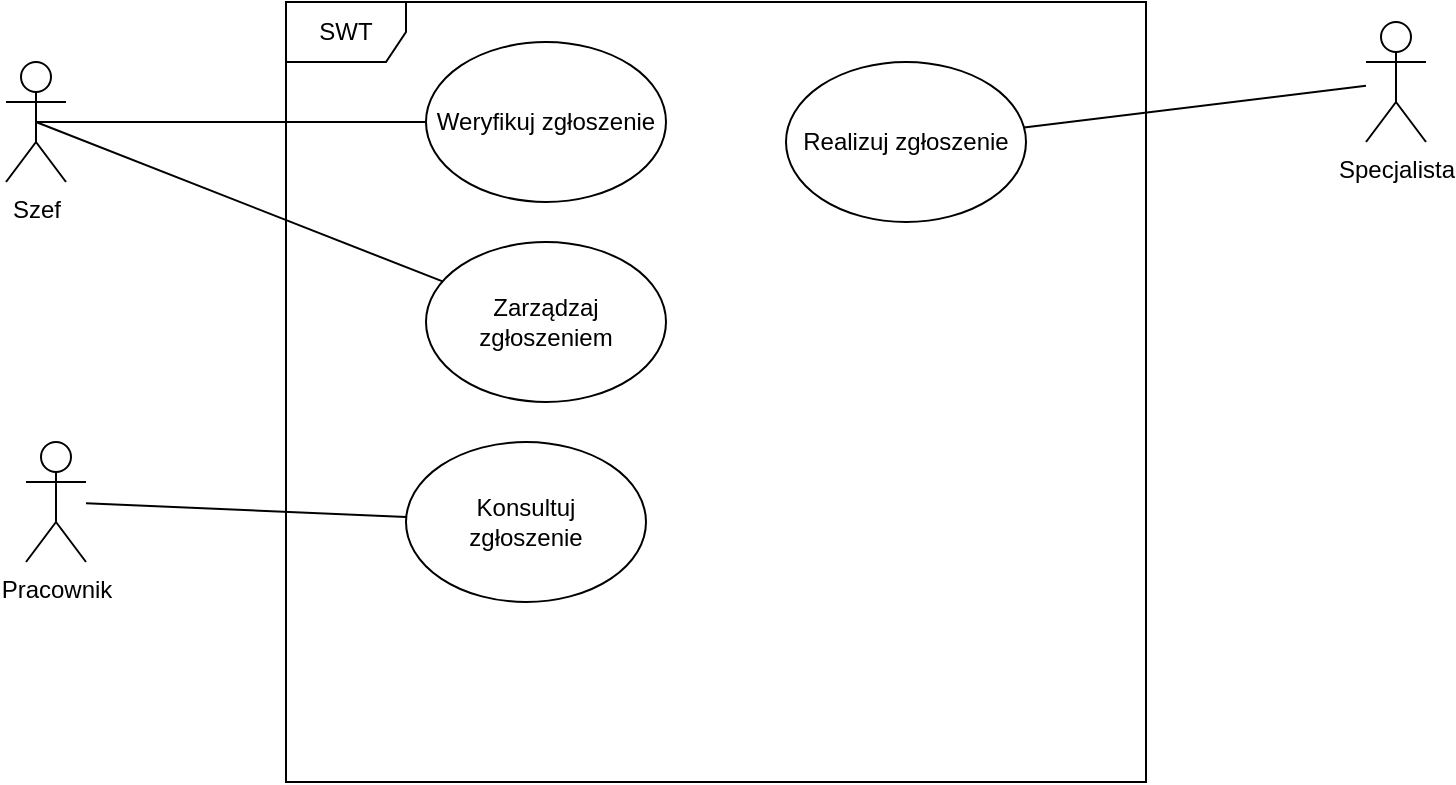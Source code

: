 <mxfile version="21.0.2" type="github" pages="2">
  <diagram name="Strona-1" id="ohwpmoZubbnZ7y5zIjTl">
    <mxGraphModel dx="1434" dy="764" grid="1" gridSize="10" guides="1" tooltips="1" connect="1" arrows="1" fold="1" page="1" pageScale="1" pageWidth="827" pageHeight="1169" math="0" shadow="0">
      <root>
        <mxCell id="0" />
        <mxCell id="1" parent="0" />
        <mxCell id="V41wOyriI2044Y9nH9bs-2" value="SWT" style="shape=umlFrame;whiteSpace=wrap;html=1;pointerEvents=0;" vertex="1" parent="1">
          <mxGeometry x="190" y="170" width="430" height="390" as="geometry" />
        </mxCell>
        <mxCell id="V41wOyriI2044Y9nH9bs-3" value="Weryfikuj zgłoszenie" style="ellipse;whiteSpace=wrap;html=1;" vertex="1" parent="1">
          <mxGeometry x="260" y="190" width="120" height="80" as="geometry" />
        </mxCell>
        <mxCell id="V41wOyriI2044Y9nH9bs-12" style="rounded=0;orthogonalLoop=1;jettySize=auto;html=1;exitX=0.5;exitY=0.5;exitDx=0;exitDy=0;exitPerimeter=0;endArrow=none;endFill=0;" edge="1" parent="1" source="V41wOyriI2044Y9nH9bs-4" target="V41wOyriI2044Y9nH9bs-3">
          <mxGeometry relative="1" as="geometry" />
        </mxCell>
        <mxCell id="V41wOyriI2044Y9nH9bs-15" style="rounded=0;orthogonalLoop=1;jettySize=auto;html=1;endArrow=none;endFill=0;exitX=0.5;exitY=0.5;exitDx=0;exitDy=0;exitPerimeter=0;" edge="1" parent="1" source="V41wOyriI2044Y9nH9bs-4" target="V41wOyriI2044Y9nH9bs-11">
          <mxGeometry relative="1" as="geometry" />
        </mxCell>
        <object label="Szef&lt;br&gt;" Szef="" id="V41wOyriI2044Y9nH9bs-4">
          <mxCell style="shape=umlActor;verticalLabelPosition=bottom;verticalAlign=top;html=1;outlineConnect=0;" vertex="1" parent="1">
            <mxGeometry x="50" y="200" width="30" height="60" as="geometry" />
          </mxCell>
        </object>
        <mxCell id="V41wOyriI2044Y9nH9bs-22" style="rounded=0;orthogonalLoop=1;jettySize=auto;html=1;endArrow=none;endFill=0;" edge="1" parent="1" source="V41wOyriI2044Y9nH9bs-9" target="V41wOyriI2044Y9nH9bs-21">
          <mxGeometry relative="1" as="geometry" />
        </mxCell>
        <mxCell id="V41wOyriI2044Y9nH9bs-9" value="Pracownik&lt;br&gt;" style="shape=umlActor;verticalLabelPosition=bottom;verticalAlign=top;html=1;outlineConnect=0;" vertex="1" parent="1">
          <mxGeometry x="60" y="390" width="30" height="60" as="geometry" />
        </mxCell>
        <mxCell id="V41wOyriI2044Y9nH9bs-19" style="rounded=0;orthogonalLoop=1;jettySize=auto;html=1;endArrow=none;endFill=0;" edge="1" parent="1" source="V41wOyriI2044Y9nH9bs-10" target="V41wOyriI2044Y9nH9bs-16">
          <mxGeometry relative="1" as="geometry" />
        </mxCell>
        <mxCell id="V41wOyriI2044Y9nH9bs-10" value="Specjalista&lt;br&gt;" style="shape=umlActor;verticalLabelPosition=bottom;verticalAlign=top;html=1;outlineConnect=0;" vertex="1" parent="1">
          <mxGeometry x="730" y="180" width="30" height="60" as="geometry" />
        </mxCell>
        <mxCell id="V41wOyriI2044Y9nH9bs-11" value="Zarządzaj zgłoszeniem" style="ellipse;whiteSpace=wrap;html=1;" vertex="1" parent="1">
          <mxGeometry x="260" y="290" width="120" height="80" as="geometry" />
        </mxCell>
        <mxCell id="V41wOyriI2044Y9nH9bs-16" value="Realizuj zgłoszenie" style="ellipse;whiteSpace=wrap;html=1;" vertex="1" parent="1">
          <mxGeometry x="440" y="200" width="120" height="80" as="geometry" />
        </mxCell>
        <mxCell id="V41wOyriI2044Y9nH9bs-21" value="Konsultuj&lt;br&gt;zgłoszenie" style="ellipse;whiteSpace=wrap;html=1;" vertex="1" parent="1">
          <mxGeometry x="250" y="390" width="120" height="80" as="geometry" />
        </mxCell>
      </root>
    </mxGraphModel>
  </diagram>
  <diagram id="vxLe8RcjeK--7fskcug3" name="Strona-2">
    <mxGraphModel dx="1434" dy="764" grid="1" gridSize="10" guides="1" tooltips="1" connect="1" arrows="1" fold="1" page="1" pageScale="1" pageWidth="827" pageHeight="1169" math="0" shadow="0">
      <root>
        <mxCell id="0" />
        <mxCell id="1" parent="0" />
        <mxCell id="MH19Xm-NW6tsT8XDVJ-Z-1" value="frame" style="shape=umlFrame;whiteSpace=wrap;html=1;pointerEvents=0;" vertex="1" parent="1">
          <mxGeometry x="130" y="30" width="560" height="690" as="geometry" />
        </mxCell>
        <mxCell id="MH19Xm-NW6tsT8XDVJ-Z-2" value="Opracuj szkolenie" style="ellipse;whiteSpace=wrap;html=1;" vertex="1" parent="1">
          <mxGeometry x="210" y="70" width="120" height="80" as="geometry" />
        </mxCell>
        <mxCell id="MH19Xm-NW6tsT8XDVJ-Z-4" style="rounded=0;orthogonalLoop=1;jettySize=auto;html=1;endArrow=none;endFill=0;" edge="1" parent="1" source="MH19Xm-NW6tsT8XDVJ-Z-3" target="MH19Xm-NW6tsT8XDVJ-Z-2">
          <mxGeometry relative="1" as="geometry" />
        </mxCell>
        <mxCell id="MH19Xm-NW6tsT8XDVJ-Z-3" value="D.przygotowania&lt;br&gt;" style="shape=umlActor;verticalLabelPosition=bottom;verticalAlign=top;html=1;outlineConnect=0;" vertex="1" parent="1">
          <mxGeometry x="30" y="80" width="30" height="60" as="geometry" />
        </mxCell>
        <mxCell id="MH19Xm-NW6tsT8XDVJ-Z-10" style="rounded=0;orthogonalLoop=1;jettySize=auto;html=1;entryX=0.5;entryY=0.5;entryDx=0;entryDy=0;entryPerimeter=0;endArrow=none;endFill=0;" edge="1" parent="1" source="MH19Xm-NW6tsT8XDVJ-Z-6" target="MH19Xm-NW6tsT8XDVJ-Z-8">
          <mxGeometry relative="1" as="geometry" />
        </mxCell>
        <mxCell id="MH19Xm-NW6tsT8XDVJ-Z-6" value="Wystaw certyfikat" style="ellipse;whiteSpace=wrap;html=1;" vertex="1" parent="1">
          <mxGeometry x="240" y="310" width="120" height="80" as="geometry" />
        </mxCell>
        <mxCell id="MH19Xm-NW6tsT8XDVJ-Z-9" style="rounded=0;orthogonalLoop=1;jettySize=auto;html=1;entryX=0;entryY=0;entryDx=0;entryDy=0;endArrow=none;endFill=0;" edge="1" parent="1" source="MH19Xm-NW6tsT8XDVJ-Z-7" target="MH19Xm-NW6tsT8XDVJ-Z-6">
          <mxGeometry relative="1" as="geometry" />
        </mxCell>
        <mxCell id="MH19Xm-NW6tsT8XDVJ-Z-14" style="rounded=0;orthogonalLoop=1;jettySize=auto;html=1;endArrow=none;endFill=0;" edge="1" parent="1" source="MH19Xm-NW6tsT8XDVJ-Z-7" target="MH19Xm-NW6tsT8XDVJ-Z-12">
          <mxGeometry relative="1" as="geometry" />
        </mxCell>
        <mxCell id="MH19Xm-NW6tsT8XDVJ-Z-7" value="D.realizacji&lt;br&gt;" style="shape=umlActor;verticalLabelPosition=bottom;verticalAlign=top;html=1;outlineConnect=0;" vertex="1" parent="1">
          <mxGeometry x="30" y="220" width="30" height="60" as="geometry" />
        </mxCell>
        <mxCell id="MH19Xm-NW6tsT8XDVJ-Z-8" value="Uczestnik&lt;br&gt;" style="shape=umlActor;verticalLabelPosition=bottom;verticalAlign=top;html=1;outlineConnect=0;" vertex="1" parent="1">
          <mxGeometry x="40" y="340" width="30" height="60" as="geometry" />
        </mxCell>
        <mxCell id="MH19Xm-NW6tsT8XDVJ-Z-12" value="Stwórz grafik" style="ellipse;whiteSpace=wrap;html=1;" vertex="1" parent="1">
          <mxGeometry x="250" y="190" width="120" height="80" as="geometry" />
        </mxCell>
      </root>
    </mxGraphModel>
  </diagram>
</mxfile>
